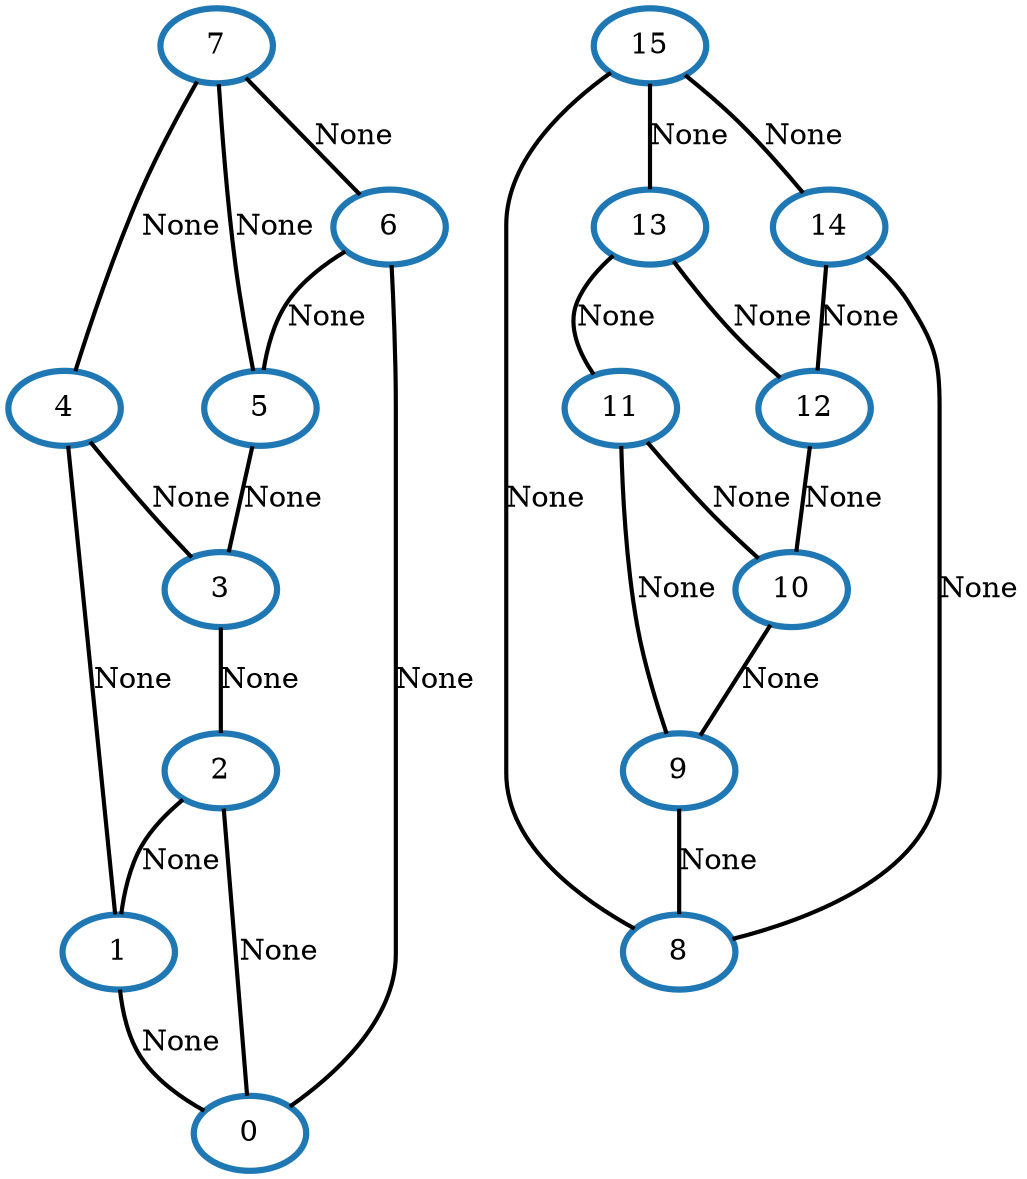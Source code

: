 graph G {
    0 [penwidth=3,label="0",color=2, colorscheme=paired12]
    1 [penwidth=3,label="1",color=2, colorscheme=paired12]
    2 [penwidth=3,label="2",color=2, colorscheme=paired12]
    3 [penwidth=3,label="3",color=2, colorscheme=paired12]
    4 [penwidth=3,label="4",color=2, colorscheme=paired12]
    5 [penwidth=3,label="5",color=2, colorscheme=paired12]
    6 [penwidth=3,label="6",color=2, colorscheme=paired12]
    7 [penwidth=3,label="7",color=2, colorscheme=paired12]
    8 [penwidth=3,label="8",color=2, colorscheme=paired12]
    9 [penwidth=3,label="9",color=2, colorscheme=paired12]
    10 [penwidth=3,label="10",color=2, colorscheme=paired12]
    11 [penwidth=3,label="11",color=2, colorscheme=paired12]
    12 [penwidth=3,label="12",color=2, colorscheme=paired12]
    13 [penwidth=3,label="13",color=2, colorscheme=paired12]
    14 [penwidth=3,label="14",color=2, colorscheme=paired12]
    15 [penwidth=3,label="15",color=2, colorscheme=paired12]

    1--0 [penwidth=2,label="None"]
    2--0 [penwidth=2,label="None"]
    6--0 [penwidth=2,label="None"]
    2--1 [penwidth=2,label="None"]
    4--1 [penwidth=2,label="None"]
    3--2 [penwidth=2,label="None"]
    4--3 [penwidth=2,label="None"]
    5--3 [penwidth=2,label="None"]
    7--4 [penwidth=2,label="None"]
    6--5 [penwidth=2,label="None"]
    7--5 [penwidth=2,label="None"]
    7--6 [penwidth=2,label="None"]
    9--8 [penwidth=2,label="None"]
    14--8 [penwidth=2,label="None"]
    15--8 [penwidth=2,label="None"]
    10--9 [penwidth=2,label="None"]
    11--9 [penwidth=2,label="None"]
    11--10 [penwidth=2,label="None"]
    12--10 [penwidth=2,label="None"]
    13--11 [penwidth=2,label="None"]
    13--12 [penwidth=2,label="None"]
    14--12 [penwidth=2,label="None"]
    15--13 [penwidth=2,label="None"]
    15--14 [penwidth=2,label="None"]
}